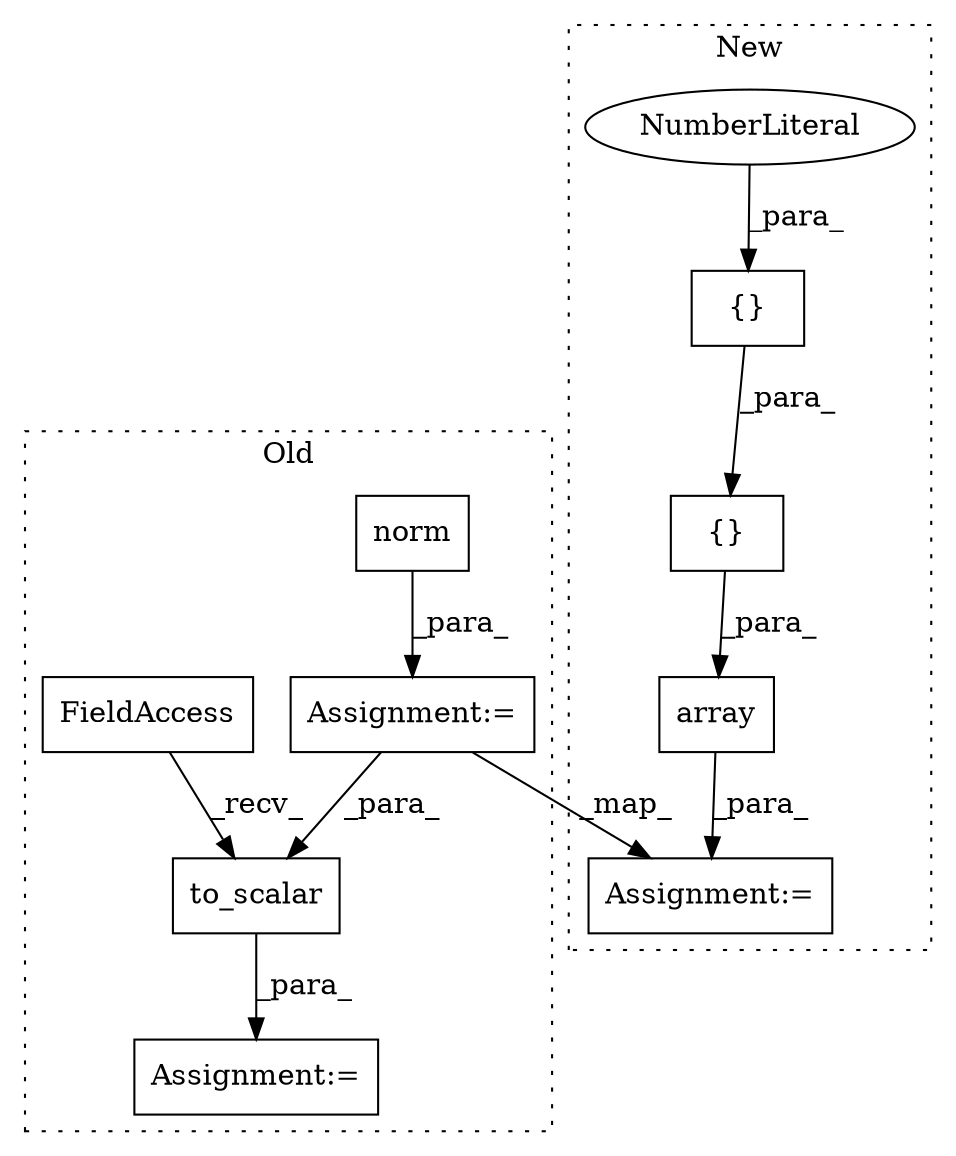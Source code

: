 digraph G {
subgraph cluster0 {
1 [label="norm" a="32" s="1750,1765" l="5,1" shape="box"];
3 [label="Assignment:=" a="7" s="1780" l="1" shape="box"];
5 [label="to_scalar" a="32" s="1794,1812" l="10,1" shape="box"];
8 [label="FieldAccess" a="22" s="1781" l="12" shape="box"];
10 [label="Assignment:=" a="7" s="1724" l="1" shape="box"];
label = "Old";
style="dotted";
}
subgraph cluster1 {
2 [label="{}" a="4" s="1761,1775" l="1,1" shape="box"];
4 [label="NumberLiteral" a="34" s="1762" l="13" shape="ellipse"];
6 [label="{}" a="4" s="1731,1776" l="1,1" shape="box"];
7 [label="array" a="32" s="1712,1777" l="6,1" shape="box"];
9 [label="Assignment:=" a="7" s="1693" l="1" shape="box"];
label = "New";
style="dotted";
}
1 -> 10 [label="_para_"];
2 -> 6 [label="_para_"];
4 -> 2 [label="_para_"];
5 -> 3 [label="_para_"];
6 -> 7 [label="_para_"];
7 -> 9 [label="_para_"];
8 -> 5 [label="_recv_"];
10 -> 5 [label="_para_"];
10 -> 9 [label="_map_"];
}